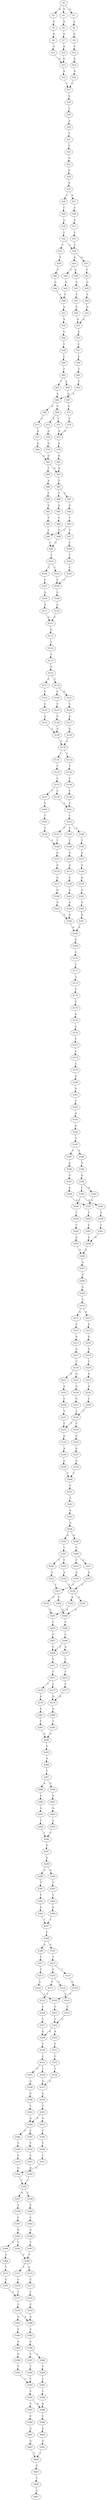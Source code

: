 strict digraph  {
	S0 -> S1 [ label = G ];
	S0 -> S2 [ label = A ];
	S0 -> S3 [ label = A ];
	S1 -> S4 [ label = A ];
	S2 -> S5 [ label = A ];
	S3 -> S6 [ label = A ];
	S4 -> S7 [ label = A ];
	S5 -> S8 [ label = A ];
	S6 -> S9 [ label = G ];
	S7 -> S10 [ label = A ];
	S8 -> S11 [ label = A ];
	S9 -> S12 [ label = A ];
	S10 -> S13 [ label = G ];
	S11 -> S13 [ label = G ];
	S12 -> S14 [ label = G ];
	S13 -> S15 [ label = A ];
	S14 -> S16 [ label = A ];
	S15 -> S17 [ label = C ];
	S16 -> S17 [ label = C ];
	S17 -> S18 [ label = G ];
	S18 -> S19 [ label = T ];
	S19 -> S20 [ label = A ];
	S20 -> S21 [ label = T ];
	S21 -> S22 [ label = C ];
	S22 -> S23 [ label = G ];
	S23 -> S24 [ label = G ];
	S24 -> S25 [ label = A ];
	S25 -> S26 [ label = C ];
	S25 -> S27 [ label = A ];
	S26 -> S28 [ label = C ];
	S27 -> S29 [ label = C ];
	S28 -> S30 [ label = A ];
	S29 -> S31 [ label = A ];
	S30 -> S32 [ label = C ];
	S31 -> S33 [ label = C ];
	S32 -> S34 [ label = T ];
	S32 -> S35 [ label = C ];
	S33 -> S34 [ label = T ];
	S34 -> S36 [ label = A ];
	S34 -> S37 [ label = G ];
	S35 -> S38 [ label = A ];
	S36 -> S39 [ label = C ];
	S36 -> S40 [ label = T ];
	S37 -> S41 [ label = T ];
	S38 -> S42 [ label = T ];
	S39 -> S43 [ label = G ];
	S40 -> S44 [ label = G ];
	S41 -> S45 [ label = G ];
	S42 -> S46 [ label = G ];
	S43 -> S47 [ label = T ];
	S44 -> S48 [ label = T ];
	S45 -> S49 [ label = T ];
	S46 -> S48 [ label = T ];
	S47 -> S50 [ label = G ];
	S48 -> S51 [ label = A ];
	S49 -> S52 [ label = G ];
	S50 -> S53 [ label = A ];
	S51 -> S54 [ label = A ];
	S52 -> S53 [ label = A ];
	S53 -> S55 [ label = G ];
	S54 -> S56 [ label = G ];
	S55 -> S57 [ label = C ];
	S56 -> S58 [ label = T ];
	S57 -> S59 [ label = C ];
	S58 -> S60 [ label = C ];
	S59 -> S61 [ label = T ];
	S60 -> S62 [ label = T ];
	S61 -> S63 [ label = T ];
	S62 -> S64 [ label = A ];
	S62 -> S65 [ label = T ];
	S63 -> S66 [ label = A ];
	S64 -> S67 [ label = A ];
	S65 -> S66 [ label = A ];
	S66 -> S68 [ label = G ];
	S66 -> S69 [ label = A ];
	S67 -> S70 [ label = G ];
	S68 -> S71 [ label = T ];
	S68 -> S72 [ label = C ];
	S69 -> S73 [ label = C ];
	S70 -> S74 [ label = T ];
	S71 -> S75 [ label = A ];
	S72 -> S76 [ label = A ];
	S73 -> S77 [ label = A ];
	S74 -> S75 [ label = A ];
	S75 -> S78 [ label = G ];
	S76 -> S79 [ label = G ];
	S77 -> S80 [ label = G ];
	S78 -> S81 [ label = G ];
	S79 -> S82 [ label = G ];
	S80 -> S82 [ label = G ];
	S81 -> S83 [ label = G ];
	S82 -> S84 [ label = T ];
	S82 -> S83 [ label = G ];
	S83 -> S85 [ label = C ];
	S84 -> S86 [ label = A ];
	S85 -> S87 [ label = C ];
	S85 -> S88 [ label = T ];
	S86 -> S89 [ label = C ];
	S87 -> S90 [ label = G ];
	S88 -> S91 [ label = G ];
	S89 -> S92 [ label = G ];
	S90 -> S93 [ label = T ];
	S91 -> S94 [ label = T ];
	S92 -> S95 [ label = T ];
	S93 -> S96 [ label = C ];
	S93 -> S97 [ label = T ];
	S94 -> S98 [ label = C ];
	S95 -> S96 [ label = C ];
	S96 -> S99 [ label = C ];
	S97 -> S100 [ label = C ];
	S98 -> S99 [ label = C ];
	S99 -> S101 [ label = T ];
	S100 -> S102 [ label = T ];
	S101 -> S103 [ label = C ];
	S101 -> S104 [ label = T ];
	S102 -> S105 [ label = C ];
	S103 -> S106 [ label = C ];
	S104 -> S107 [ label = C ];
	S105 -> S106 [ label = C ];
	S106 -> S108 [ label = G ];
	S107 -> S109 [ label = G ];
	S108 -> S110 [ label = A ];
	S109 -> S111 [ label = A ];
	S110 -> S112 [ label = G ];
	S111 -> S112 [ label = G ];
	S112 -> S113 [ label = G ];
	S113 -> S114 [ label = T ];
	S114 -> S115 [ label = T ];
	S115 -> S116 [ label = A ];
	S116 -> S117 [ label = C ];
	S116 -> S118 [ label = T ];
	S117 -> S119 [ label = C ];
	S118 -> S120 [ label = C ];
	S118 -> S121 [ label = G ];
	S119 -> S122 [ label = C ];
	S120 -> S123 [ label = C ];
	S121 -> S124 [ label = C ];
	S122 -> S125 [ label = G ];
	S123 -> S126 [ label = G ];
	S124 -> S127 [ label = G ];
	S125 -> S128 [ label = G ];
	S126 -> S128 [ label = G ];
	S127 -> S129 [ label = G ];
	S128 -> S130 [ label = A ];
	S129 -> S130 [ label = A ];
	S130 -> S131 [ label = C ];
	S130 -> S132 [ label = T ];
	S131 -> S133 [ label = T ];
	S132 -> S134 [ label = T ];
	S133 -> S135 [ label = C ];
	S134 -> S136 [ label = C ];
	S135 -> S137 [ label = T ];
	S135 -> S138 [ label = C ];
	S136 -> S139 [ label = C ];
	S137 -> S140 [ label = C ];
	S138 -> S141 [ label = C ];
	S139 -> S141 [ label = C ];
	S140 -> S142 [ label = T ];
	S141 -> S143 [ label = T ];
	S142 -> S144 [ label = T ];
	S143 -> S145 [ label = G ];
	S143 -> S146 [ label = C ];
	S143 -> S147 [ label = T ];
	S144 -> S148 [ label = T ];
	S145 -> S149 [ label = T ];
	S146 -> S150 [ label = T ];
	S147 -> S148 [ label = T ];
	S148 -> S151 [ label = G ];
	S149 -> S152 [ label = G ];
	S150 -> S153 [ label = G ];
	S151 -> S154 [ label = G ];
	S152 -> S155 [ label = A ];
	S153 -> S156 [ label = G ];
	S154 -> S157 [ label = G ];
	S155 -> S158 [ label = G ];
	S156 -> S159 [ label = A ];
	S157 -> S160 [ label = G ];
	S158 -> S161 [ label = G ];
	S159 -> S162 [ label = G ];
	S160 -> S163 [ label = A ];
	S161 -> S164 [ label = A ];
	S162 -> S165 [ label = A ];
	S163 -> S166 [ label = G ];
	S164 -> S166 [ label = G ];
	S165 -> S167 [ label = G ];
	S166 -> S168 [ label = A ];
	S167 -> S168 [ label = A ];
	S168 -> S169 [ label = G ];
	S169 -> S170 [ label = G ];
	S170 -> S171 [ label = T ];
	S171 -> S172 [ label = T ];
	S172 -> S173 [ label = T ];
	S173 -> S174 [ label = T ];
	S174 -> S175 [ label = A ];
	S175 -> S176 [ label = C ];
	S176 -> S177 [ label = C ];
	S177 -> S178 [ label = C ];
	S178 -> S179 [ label = C ];
	S179 -> S180 [ label = A ];
	S180 -> S181 [ label = G ];
	S181 -> S182 [ label = T ];
	S182 -> S183 [ label = A ];
	S183 -> S184 [ label = A ];
	S184 -> S185 [ label = G ];
	S185 -> S186 [ label = A ];
	S185 -> S187 [ label = C ];
	S186 -> S188 [ label = G ];
	S187 -> S189 [ label = G ];
	S188 -> S190 [ label = G ];
	S189 -> S191 [ label = G ];
	S190 -> S192 [ label = C ];
	S190 -> S193 [ label = A ];
	S191 -> S194 [ label = A ];
	S192 -> S195 [ label = G ];
	S192 -> S196 [ label = T ];
	S193 -> S197 [ label = G ];
	S194 -> S197 [ label = G ];
	S195 -> S198 [ label = T ];
	S196 -> S199 [ label = T ];
	S197 -> S200 [ label = T ];
	S198 -> S201 [ label = C ];
	S199 -> S202 [ label = C ];
	S200 -> S203 [ label = C ];
	S201 -> S204 [ label = G ];
	S202 -> S205 [ label = G ];
	S203 -> S204 [ label = G ];
	S204 -> S206 [ label = G ];
	S205 -> S206 [ label = G ];
	S206 -> S207 [ label = A ];
	S207 -> S208 [ label = A ];
	S208 -> S209 [ label = G ];
	S209 -> S210 [ label = A ];
	S210 -> S211 [ label = G ];
	S210 -> S212 [ label = A ];
	S211 -> S213 [ label = A ];
	S212 -> S214 [ label = A ];
	S213 -> S215 [ label = A ];
	S214 -> S216 [ label = A ];
	S215 -> S217 [ label = A ];
	S216 -> S218 [ label = A ];
	S217 -> S219 [ label = C ];
	S218 -> S220 [ label = T ];
	S219 -> S221 [ label = G ];
	S219 -> S222 [ label = A ];
	S220 -> S223 [ label = G ];
	S221 -> S224 [ label = A ];
	S222 -> S225 [ label = A ];
	S223 -> S226 [ label = A ];
	S224 -> S227 [ label = C ];
	S225 -> S228 [ label = C ];
	S226 -> S229 [ label = C ];
	S227 -> S230 [ label = T ];
	S228 -> S231 [ label = T ];
	S229 -> S230 [ label = T ];
	S230 -> S232 [ label = T ];
	S230 -> S233 [ label = C ];
	S231 -> S232 [ label = T ];
	S232 -> S234 [ label = G ];
	S233 -> S235 [ label = G ];
	S234 -> S236 [ label = A ];
	S235 -> S237 [ label = A ];
	S236 -> S238 [ label = G ];
	S237 -> S239 [ label = G ];
	S238 -> S240 [ label = T ];
	S239 -> S240 [ label = T ];
	S240 -> S241 [ label = C ];
	S241 -> S242 [ label = A ];
	S242 -> S243 [ label = A ];
	S243 -> S244 [ label = G ];
	S244 -> S245 [ label = G ];
	S244 -> S246 [ label = A ];
	S245 -> S247 [ label = C ];
	S246 -> S248 [ label = C ];
	S247 -> S249 [ label = T ];
	S247 -> S250 [ label = C ];
	S248 -> S251 [ label = C ];
	S248 -> S252 [ label = T ];
	S249 -> S253 [ label = A ];
	S250 -> S254 [ label = A ];
	S251 -> S255 [ label = A ];
	S252 -> S256 [ label = A ];
	S253 -> S257 [ label = T ];
	S254 -> S258 [ label = T ];
	S255 -> S258 [ label = T ];
	S256 -> S257 [ label = T ];
	S257 -> S259 [ label = A ];
	S257 -> S260 [ label = G ];
	S258 -> S261 [ label = G ];
	S258 -> S262 [ label = A ];
	S259 -> S263 [ label = A ];
	S260 -> S264 [ label = A ];
	S261 -> S264 [ label = A ];
	S262 -> S263 [ label = A ];
	S263 -> S265 [ label = C ];
	S264 -> S266 [ label = C ];
	S265 -> S267 [ label = C ];
	S266 -> S268 [ label = C ];
	S267 -> S269 [ label = C ];
	S268 -> S269 [ label = C ];
	S268 -> S270 [ label = A ];
	S269 -> S271 [ label = C ];
	S270 -> S272 [ label = C ];
	S271 -> S273 [ label = T ];
	S272 -> S274 [ label = T ];
	S273 -> S275 [ label = C ];
	S273 -> S276 [ label = T ];
	S274 -> S277 [ label = C ];
	S275 -> S278 [ label = G ];
	S276 -> S279 [ label = G ];
	S277 -> S278 [ label = G ];
	S278 -> S280 [ label = G ];
	S279 -> S281 [ label = G ];
	S280 -> S282 [ label = T ];
	S281 -> S283 [ label = T ];
	S282 -> S284 [ label = A ];
	S283 -> S284 [ label = A ];
	S284 -> S285 [ label = G ];
	S285 -> S286 [ label = A ];
	S286 -> S287 [ label = T ];
	S287 -> S288 [ label = A ];
	S287 -> S289 [ label = G ];
	S288 -> S290 [ label = G ];
	S289 -> S291 [ label = G ];
	S290 -> S292 [ label = A ];
	S291 -> S293 [ label = A ];
	S292 -> S294 [ label = C ];
	S293 -> S295 [ label = C ];
	S294 -> S296 [ label = C ];
	S295 -> S296 [ label = C ];
	S296 -> S297 [ label = G ];
	S297 -> S298 [ label = G ];
	S298 -> S299 [ label = G ];
	S298 -> S300 [ label = A ];
	S299 -> S301 [ label = T ];
	S300 -> S302 [ label = T ];
	S301 -> S303 [ label = T ];
	S302 -> S304 [ label = T ];
	S303 -> S305 [ label = G ];
	S304 -> S306 [ label = G ];
	S305 -> S307 [ label = T ];
	S306 -> S307 [ label = T ];
	S307 -> S308 [ label = C ];
	S308 -> S309 [ label = A ];
	S308 -> S310 [ label = G ];
	S309 -> S311 [ label = T ];
	S310 -> S312 [ label = T ];
	S311 -> S313 [ label = T ];
	S312 -> S314 [ label = C ];
	S312 -> S315 [ label = T ];
	S313 -> S316 [ label = G ];
	S314 -> S317 [ label = C ];
	S314 -> S318 [ label = G ];
	S315 -> S319 [ label = G ];
	S316 -> S320 [ label = T ];
	S317 -> S321 [ label = T ];
	S318 -> S322 [ label = T ];
	S319 -> S320 [ label = T ];
	S320 -> S323 [ label = C ];
	S321 -> S324 [ label = C ];
	S322 -> S325 [ label = C ];
	S323 -> S326 [ label = C ];
	S324 -> S327 [ label = C ];
	S325 -> S326 [ label = C ];
	S326 -> S328 [ label = G ];
	S326 -> S329 [ label = A ];
	S327 -> S328 [ label = G ];
	S328 -> S330 [ label = T ];
	S329 -> S331 [ label = T ];
	S330 -> S332 [ label = C ];
	S331 -> S333 [ label = C ];
	S332 -> S334 [ label = T ];
	S332 -> S335 [ label = C ];
	S333 -> S336 [ label = T ];
	S334 -> S337 [ label = A ];
	S335 -> S338 [ label = A ];
	S336 -> S337 [ label = A ];
	S337 -> S339 [ label = G ];
	S338 -> S340 [ label = G ];
	S339 -> S341 [ label = T ];
	S340 -> S342 [ label = T ];
	S341 -> S343 [ label = G ];
	S341 -> S344 [ label = A ];
	S342 -> S344 [ label = A ];
	S343 -> S345 [ label = C ];
	S344 -> S346 [ label = C ];
	S344 -> S347 [ label = T ];
	S345 -> S348 [ label = T ];
	S346 -> S349 [ label = T ];
	S347 -> S350 [ label = T ];
	S348 -> S351 [ label = C ];
	S349 -> S352 [ label = C ];
	S350 -> S353 [ label = C ];
	S351 -> S354 [ label = G ];
	S352 -> S354 [ label = G ];
	S353 -> S355 [ label = G ];
	S354 -> S356 [ label = T ];
	S355 -> S356 [ label = T ];
	S356 -> S357 [ label = G ];
	S356 -> S358 [ label = C ];
	S357 -> S359 [ label = A ];
	S358 -> S360 [ label = T ];
	S359 -> S361 [ label = C ];
	S360 -> S362 [ label = C ];
	S361 -> S363 [ label = G ];
	S362 -> S364 [ label = G ];
	S363 -> S365 [ label = T ];
	S363 -> S366 [ label = G ];
	S364 -> S367 [ label = T ];
	S365 -> S368 [ label = T ];
	S366 -> S369 [ label = T ];
	S367 -> S368 [ label = T ];
	S368 -> S370 [ label = G ];
	S368 -> S371 [ label = T ];
	S369 -> S372 [ label = T ];
	S370 -> S373 [ label = C ];
	S371 -> S374 [ label = C ];
	S372 -> S375 [ label = C ];
	S373 -> S376 [ label = T ];
	S374 -> S377 [ label = T ];
	S375 -> S377 [ label = T ];
	S376 -> S378 [ label = C ];
	S377 -> S379 [ label = C ];
	S378 -> S380 [ label = A ];
	S379 -> S381 [ label = G ];
	S379 -> S380 [ label = A ];
	S380 -> S382 [ label = A ];
	S381 -> S383 [ label = G ];
	S382 -> S384 [ label = A ];
	S383 -> S385 [ label = A ];
	S384 -> S386 [ label = T ];
	S384 -> S387 [ label = C ];
	S385 -> S388 [ label = C ];
	S386 -> S389 [ label = T ];
	S387 -> S390 [ label = T ];
	S388 -> S391 [ label = T ];
	S389 -> S392 [ label = C ];
	S390 -> S393 [ label = C ];
	S391 -> S393 [ label = C ];
	S392 -> S394 [ label = C ];
	S393 -> S395 [ label = C ];
	S394 -> S396 [ label = A ];
	S395 -> S397 [ label = C ];
	S395 -> S396 [ label = A ];
	S396 -> S398 [ label = C ];
	S397 -> S399 [ label = C ];
	S398 -> S400 [ label = G ];
	S399 -> S401 [ label = G ];
	S400 -> S402 [ label = G ];
	S401 -> S403 [ label = G ];
	S402 -> S404 [ label = T ];
	S403 -> S404 [ label = T ];
	S404 -> S405 [ label = G ];
	S405 -> S406 [ label = T ];
	S406 -> S407 [ label = A ];
}
